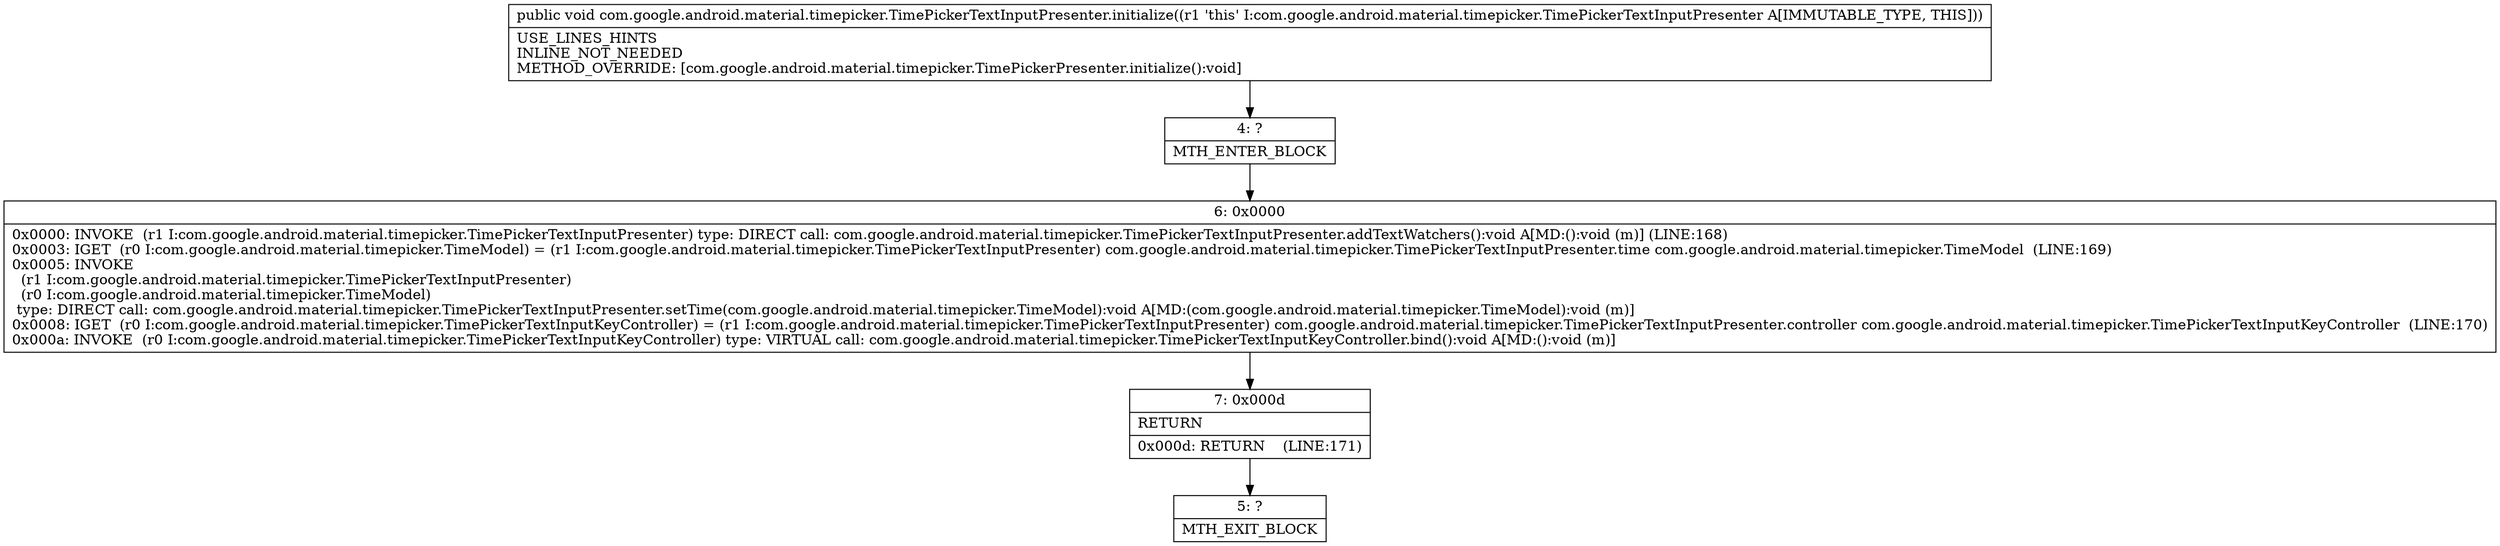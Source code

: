 digraph "CFG forcom.google.android.material.timepicker.TimePickerTextInputPresenter.initialize()V" {
Node_4 [shape=record,label="{4\:\ ?|MTH_ENTER_BLOCK\l}"];
Node_6 [shape=record,label="{6\:\ 0x0000|0x0000: INVOKE  (r1 I:com.google.android.material.timepicker.TimePickerTextInputPresenter) type: DIRECT call: com.google.android.material.timepicker.TimePickerTextInputPresenter.addTextWatchers():void A[MD:():void (m)] (LINE:168)\l0x0003: IGET  (r0 I:com.google.android.material.timepicker.TimeModel) = (r1 I:com.google.android.material.timepicker.TimePickerTextInputPresenter) com.google.android.material.timepicker.TimePickerTextInputPresenter.time com.google.android.material.timepicker.TimeModel  (LINE:169)\l0x0005: INVOKE  \l  (r1 I:com.google.android.material.timepicker.TimePickerTextInputPresenter)\l  (r0 I:com.google.android.material.timepicker.TimeModel)\l type: DIRECT call: com.google.android.material.timepicker.TimePickerTextInputPresenter.setTime(com.google.android.material.timepicker.TimeModel):void A[MD:(com.google.android.material.timepicker.TimeModel):void (m)]\l0x0008: IGET  (r0 I:com.google.android.material.timepicker.TimePickerTextInputKeyController) = (r1 I:com.google.android.material.timepicker.TimePickerTextInputPresenter) com.google.android.material.timepicker.TimePickerTextInputPresenter.controller com.google.android.material.timepicker.TimePickerTextInputKeyController  (LINE:170)\l0x000a: INVOKE  (r0 I:com.google.android.material.timepicker.TimePickerTextInputKeyController) type: VIRTUAL call: com.google.android.material.timepicker.TimePickerTextInputKeyController.bind():void A[MD:():void (m)]\l}"];
Node_7 [shape=record,label="{7\:\ 0x000d|RETURN\l|0x000d: RETURN    (LINE:171)\l}"];
Node_5 [shape=record,label="{5\:\ ?|MTH_EXIT_BLOCK\l}"];
MethodNode[shape=record,label="{public void com.google.android.material.timepicker.TimePickerTextInputPresenter.initialize((r1 'this' I:com.google.android.material.timepicker.TimePickerTextInputPresenter A[IMMUTABLE_TYPE, THIS]))  | USE_LINES_HINTS\lINLINE_NOT_NEEDED\lMETHOD_OVERRIDE: [com.google.android.material.timepicker.TimePickerPresenter.initialize():void]\l}"];
MethodNode -> Node_4;Node_4 -> Node_6;
Node_6 -> Node_7;
Node_7 -> Node_5;
}

